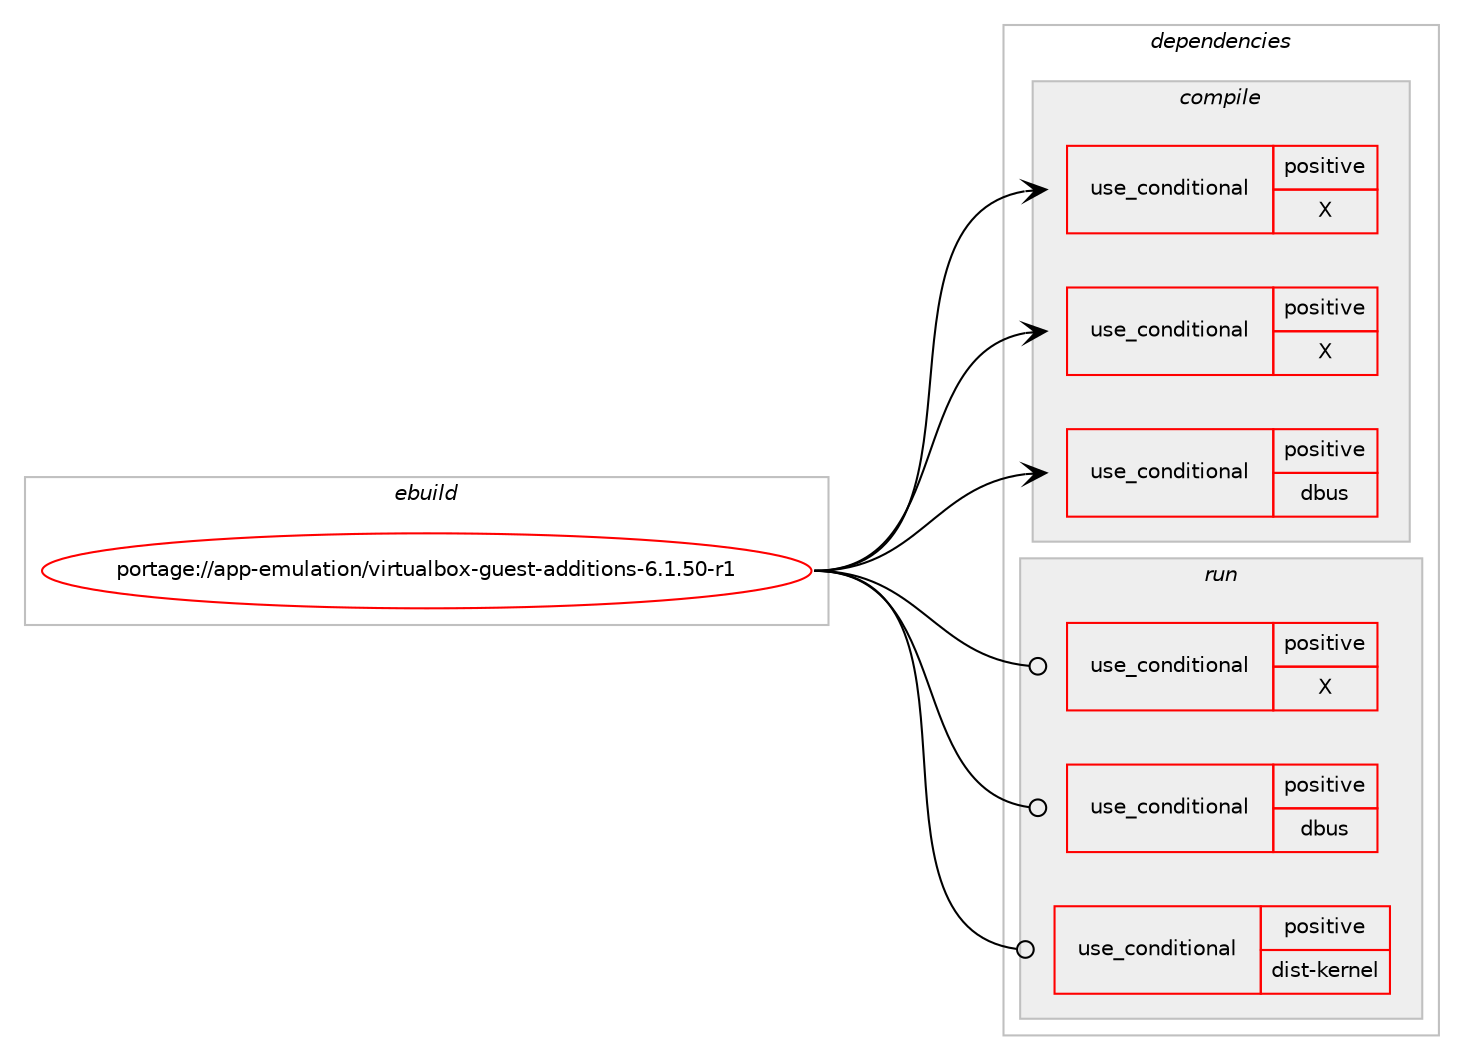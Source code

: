 digraph prolog {

# *************
# Graph options
# *************

newrank=true;
concentrate=true;
compound=true;
graph [rankdir=LR,fontname=Helvetica,fontsize=10,ranksep=1.5];#, ranksep=2.5, nodesep=0.2];
edge  [arrowhead=vee];
node  [fontname=Helvetica,fontsize=10];

# **********
# The ebuild
# **********

subgraph cluster_leftcol {
color=gray;
rank=same;
label=<<i>ebuild</i>>;
id [label="portage://app-emulation/virtualbox-guest-additions-6.1.50-r1", color=red, width=4, href="../app-emulation/virtualbox-guest-additions-6.1.50-r1.svg"];
}

# ****************
# The dependencies
# ****************

subgraph cluster_midcol {
color=gray;
label=<<i>dependencies</i>>;
subgraph cluster_compile {
fillcolor="#eeeeee";
style=filled;
label=<<i>compile</i>>;
subgraph cond8792 {
dependency14793 [label=<<TABLE BORDER="0" CELLBORDER="1" CELLSPACING="0" CELLPADDING="4"><TR><TD ROWSPAN="3" CELLPADDING="10">use_conditional</TD></TR><TR><TD>positive</TD></TR><TR><TD>X</TD></TR></TABLE>>, shape=none, color=red];
# *** BEGIN UNKNOWN DEPENDENCY TYPE (TODO) ***
# dependency14793 -> package_dependency(portage://app-emulation/virtualbox-guest-additions-6.1.50-r1,install,no,x11-apps,xrandr,none,[,,],[],[])
# *** END UNKNOWN DEPENDENCY TYPE (TODO) ***

# *** BEGIN UNKNOWN DEPENDENCY TYPE (TODO) ***
# dependency14793 -> package_dependency(portage://app-emulation/virtualbox-guest-additions-6.1.50-r1,install,no,x11-apps,xrefresh,none,[,,],[],[])
# *** END UNKNOWN DEPENDENCY TYPE (TODO) ***

# *** BEGIN UNKNOWN DEPENDENCY TYPE (TODO) ***
# dependency14793 -> package_dependency(portage://app-emulation/virtualbox-guest-additions-6.1.50-r1,install,no,x11-libs,libX11,none,[,,],[],[])
# *** END UNKNOWN DEPENDENCY TYPE (TODO) ***

# *** BEGIN UNKNOWN DEPENDENCY TYPE (TODO) ***
# dependency14793 -> package_dependency(portage://app-emulation/virtualbox-guest-additions-6.1.50-r1,install,no,x11-libs,libXext,none,[,,],[],[])
# *** END UNKNOWN DEPENDENCY TYPE (TODO) ***

# *** BEGIN UNKNOWN DEPENDENCY TYPE (TODO) ***
# dependency14793 -> package_dependency(portage://app-emulation/virtualbox-guest-additions-6.1.50-r1,install,no,x11-libs,libXmu,none,[,,],[],[])
# *** END UNKNOWN DEPENDENCY TYPE (TODO) ***

# *** BEGIN UNKNOWN DEPENDENCY TYPE (TODO) ***
# dependency14793 -> package_dependency(portage://app-emulation/virtualbox-guest-additions-6.1.50-r1,install,no,x11-libs,libXt,none,[,,],[],[])
# *** END UNKNOWN DEPENDENCY TYPE (TODO) ***

}
id:e -> dependency14793:w [weight=20,style="solid",arrowhead="vee"];
subgraph cond8793 {
dependency14794 [label=<<TABLE BORDER="0" CELLBORDER="1" CELLSPACING="0" CELLPADDING="4"><TR><TD ROWSPAN="3" CELLPADDING="10">use_conditional</TD></TR><TR><TD>positive</TD></TR><TR><TD>X</TD></TR></TABLE>>, shape=none, color=red];
# *** BEGIN UNKNOWN DEPENDENCY TYPE (TODO) ***
# dependency14794 -> package_dependency(portage://app-emulation/virtualbox-guest-additions-6.1.50-r1,install,no,x11-base,xorg-proto,none,[,,],[],[])
# *** END UNKNOWN DEPENDENCY TYPE (TODO) ***

# *** BEGIN UNKNOWN DEPENDENCY TYPE (TODO) ***
# dependency14794 -> package_dependency(portage://app-emulation/virtualbox-guest-additions-6.1.50-r1,install,no,x11-libs,libICE,none,[,,],[],[])
# *** END UNKNOWN DEPENDENCY TYPE (TODO) ***

# *** BEGIN UNKNOWN DEPENDENCY TYPE (TODO) ***
# dependency14794 -> package_dependency(portage://app-emulation/virtualbox-guest-additions-6.1.50-r1,install,no,x11-libs,libSM,none,[,,],[],[])
# *** END UNKNOWN DEPENDENCY TYPE (TODO) ***

# *** BEGIN UNKNOWN DEPENDENCY TYPE (TODO) ***
# dependency14794 -> package_dependency(portage://app-emulation/virtualbox-guest-additions-6.1.50-r1,install,no,x11-libs,libXau,none,[,,],[],[])
# *** END UNKNOWN DEPENDENCY TYPE (TODO) ***

# *** BEGIN UNKNOWN DEPENDENCY TYPE (TODO) ***
# dependency14794 -> package_dependency(portage://app-emulation/virtualbox-guest-additions-6.1.50-r1,install,no,x11-libs,libXdmcp,none,[,,],[],[])
# *** END UNKNOWN DEPENDENCY TYPE (TODO) ***

}
id:e -> dependency14794:w [weight=20,style="solid",arrowhead="vee"];
subgraph cond8794 {
dependency14795 [label=<<TABLE BORDER="0" CELLBORDER="1" CELLSPACING="0" CELLPADDING="4"><TR><TD ROWSPAN="3" CELLPADDING="10">use_conditional</TD></TR><TR><TD>positive</TD></TR><TR><TD>dbus</TD></TR></TABLE>>, shape=none, color=red];
# *** BEGIN UNKNOWN DEPENDENCY TYPE (TODO) ***
# dependency14795 -> package_dependency(portage://app-emulation/virtualbox-guest-additions-6.1.50-r1,install,no,sys-apps,dbus,none,[,,],[],[])
# *** END UNKNOWN DEPENDENCY TYPE (TODO) ***

}
id:e -> dependency14795:w [weight=20,style="solid",arrowhead="vee"];
# *** BEGIN UNKNOWN DEPENDENCY TYPE (TODO) ***
# id -> package_dependency(portage://app-emulation/virtualbox-guest-additions-6.1.50-r1,install,no,acct-group,vboxguest,none,[,,],[],[])
# *** END UNKNOWN DEPENDENCY TYPE (TODO) ***

# *** BEGIN UNKNOWN DEPENDENCY TYPE (TODO) ***
# id -> package_dependency(portage://app-emulation/virtualbox-guest-additions-6.1.50-r1,install,no,acct-group,vboxsf,none,[,,],[],[])
# *** END UNKNOWN DEPENDENCY TYPE (TODO) ***

# *** BEGIN UNKNOWN DEPENDENCY TYPE (TODO) ***
# id -> package_dependency(portage://app-emulation/virtualbox-guest-additions-6.1.50-r1,install,no,acct-user,vboxguest,none,[,,],[],[])
# *** END UNKNOWN DEPENDENCY TYPE (TODO) ***

# *** BEGIN UNKNOWN DEPENDENCY TYPE (TODO) ***
# id -> package_dependency(portage://app-emulation/virtualbox-guest-additions-6.1.50-r1,install,no,sys-libs,pam,none,[,,],[],[])
# *** END UNKNOWN DEPENDENCY TYPE (TODO) ***

# *** BEGIN UNKNOWN DEPENDENCY TYPE (TODO) ***
# id -> package_dependency(portage://app-emulation/virtualbox-guest-additions-6.1.50-r1,install,no,sys-libs,zlib,none,[,,],[],[])
# *** END UNKNOWN DEPENDENCY TYPE (TODO) ***

# *** BEGIN UNKNOWN DEPENDENCY TYPE (TODO) ***
# id -> package_dependency(portage://app-emulation/virtualbox-guest-additions-6.1.50-r1,install,no,virtual,linux-sources,none,[,,],[],[])
# *** END UNKNOWN DEPENDENCY TYPE (TODO) ***

}
subgraph cluster_compileandrun {
fillcolor="#eeeeee";
style=filled;
label=<<i>compile and run</i>>;
}
subgraph cluster_run {
fillcolor="#eeeeee";
style=filled;
label=<<i>run</i>>;
subgraph cond8795 {
dependency14796 [label=<<TABLE BORDER="0" CELLBORDER="1" CELLSPACING="0" CELLPADDING="4"><TR><TD ROWSPAN="3" CELLPADDING="10">use_conditional</TD></TR><TR><TD>positive</TD></TR><TR><TD>X</TD></TR></TABLE>>, shape=none, color=red];
# *** BEGIN UNKNOWN DEPENDENCY TYPE (TODO) ***
# dependency14796 -> package_dependency(portage://app-emulation/virtualbox-guest-additions-6.1.50-r1,run,no,x11-apps,xrandr,none,[,,],[],[])
# *** END UNKNOWN DEPENDENCY TYPE (TODO) ***

# *** BEGIN UNKNOWN DEPENDENCY TYPE (TODO) ***
# dependency14796 -> package_dependency(portage://app-emulation/virtualbox-guest-additions-6.1.50-r1,run,no,x11-apps,xrefresh,none,[,,],[],[])
# *** END UNKNOWN DEPENDENCY TYPE (TODO) ***

# *** BEGIN UNKNOWN DEPENDENCY TYPE (TODO) ***
# dependency14796 -> package_dependency(portage://app-emulation/virtualbox-guest-additions-6.1.50-r1,run,no,x11-libs,libX11,none,[,,],[],[])
# *** END UNKNOWN DEPENDENCY TYPE (TODO) ***

# *** BEGIN UNKNOWN DEPENDENCY TYPE (TODO) ***
# dependency14796 -> package_dependency(portage://app-emulation/virtualbox-guest-additions-6.1.50-r1,run,no,x11-libs,libXext,none,[,,],[],[])
# *** END UNKNOWN DEPENDENCY TYPE (TODO) ***

# *** BEGIN UNKNOWN DEPENDENCY TYPE (TODO) ***
# dependency14796 -> package_dependency(portage://app-emulation/virtualbox-guest-additions-6.1.50-r1,run,no,x11-libs,libXmu,none,[,,],[],[])
# *** END UNKNOWN DEPENDENCY TYPE (TODO) ***

# *** BEGIN UNKNOWN DEPENDENCY TYPE (TODO) ***
# dependency14796 -> package_dependency(portage://app-emulation/virtualbox-guest-additions-6.1.50-r1,run,no,x11-libs,libXt,none,[,,],[],[])
# *** END UNKNOWN DEPENDENCY TYPE (TODO) ***

}
id:e -> dependency14796:w [weight=20,style="solid",arrowhead="odot"];
subgraph cond8796 {
dependency14797 [label=<<TABLE BORDER="0" CELLBORDER="1" CELLSPACING="0" CELLPADDING="4"><TR><TD ROWSPAN="3" CELLPADDING="10">use_conditional</TD></TR><TR><TD>positive</TD></TR><TR><TD>dbus</TD></TR></TABLE>>, shape=none, color=red];
# *** BEGIN UNKNOWN DEPENDENCY TYPE (TODO) ***
# dependency14797 -> package_dependency(portage://app-emulation/virtualbox-guest-additions-6.1.50-r1,run,no,sys-apps,dbus,none,[,,],[],[])
# *** END UNKNOWN DEPENDENCY TYPE (TODO) ***

}
id:e -> dependency14797:w [weight=20,style="solid",arrowhead="odot"];
subgraph cond8797 {
dependency14798 [label=<<TABLE BORDER="0" CELLBORDER="1" CELLSPACING="0" CELLPADDING="4"><TR><TD ROWSPAN="3" CELLPADDING="10">use_conditional</TD></TR><TR><TD>positive</TD></TR><TR><TD>dist-kernel</TD></TR></TABLE>>, shape=none, color=red];
# *** BEGIN UNKNOWN DEPENDENCY TYPE (TODO) ***
# dependency14798 -> package_dependency(portage://app-emulation/virtualbox-guest-additions-6.1.50-r1,run,no,virtual,dist-kernel,none,[,,],any_same_slot,[])
# *** END UNKNOWN DEPENDENCY TYPE (TODO) ***

}
id:e -> dependency14798:w [weight=20,style="solid",arrowhead="odot"];
# *** BEGIN UNKNOWN DEPENDENCY TYPE (TODO) ***
# id -> package_dependency(portage://app-emulation/virtualbox-guest-additions-6.1.50-r1,run,no,acct-group,vboxguest,none,[,,],[],[])
# *** END UNKNOWN DEPENDENCY TYPE (TODO) ***

# *** BEGIN UNKNOWN DEPENDENCY TYPE (TODO) ***
# id -> package_dependency(portage://app-emulation/virtualbox-guest-additions-6.1.50-r1,run,no,acct-group,vboxsf,none,[,,],[],[])
# *** END UNKNOWN DEPENDENCY TYPE (TODO) ***

# *** BEGIN UNKNOWN DEPENDENCY TYPE (TODO) ***
# id -> package_dependency(portage://app-emulation/virtualbox-guest-additions-6.1.50-r1,run,no,acct-user,vboxguest,none,[,,],[],[])
# *** END UNKNOWN DEPENDENCY TYPE (TODO) ***

# *** BEGIN UNKNOWN DEPENDENCY TYPE (TODO) ***
# id -> package_dependency(portage://app-emulation/virtualbox-guest-additions-6.1.50-r1,run,no,sys-apps,kmod,none,[,,],[],[use(enable(tools),none)])
# *** END UNKNOWN DEPENDENCY TYPE (TODO) ***

# *** BEGIN UNKNOWN DEPENDENCY TYPE (TODO) ***
# id -> package_dependency(portage://app-emulation/virtualbox-guest-additions-6.1.50-r1,run,no,sys-libs,pam,none,[,,],[],[])
# *** END UNKNOWN DEPENDENCY TYPE (TODO) ***

# *** BEGIN UNKNOWN DEPENDENCY TYPE (TODO) ***
# id -> package_dependency(portage://app-emulation/virtualbox-guest-additions-6.1.50-r1,run,no,sys-libs,zlib,none,[,,],[],[])
# *** END UNKNOWN DEPENDENCY TYPE (TODO) ***

}
}

# **************
# The candidates
# **************

subgraph cluster_choices {
rank=same;
color=gray;
label=<<i>candidates</i>>;

}

}
